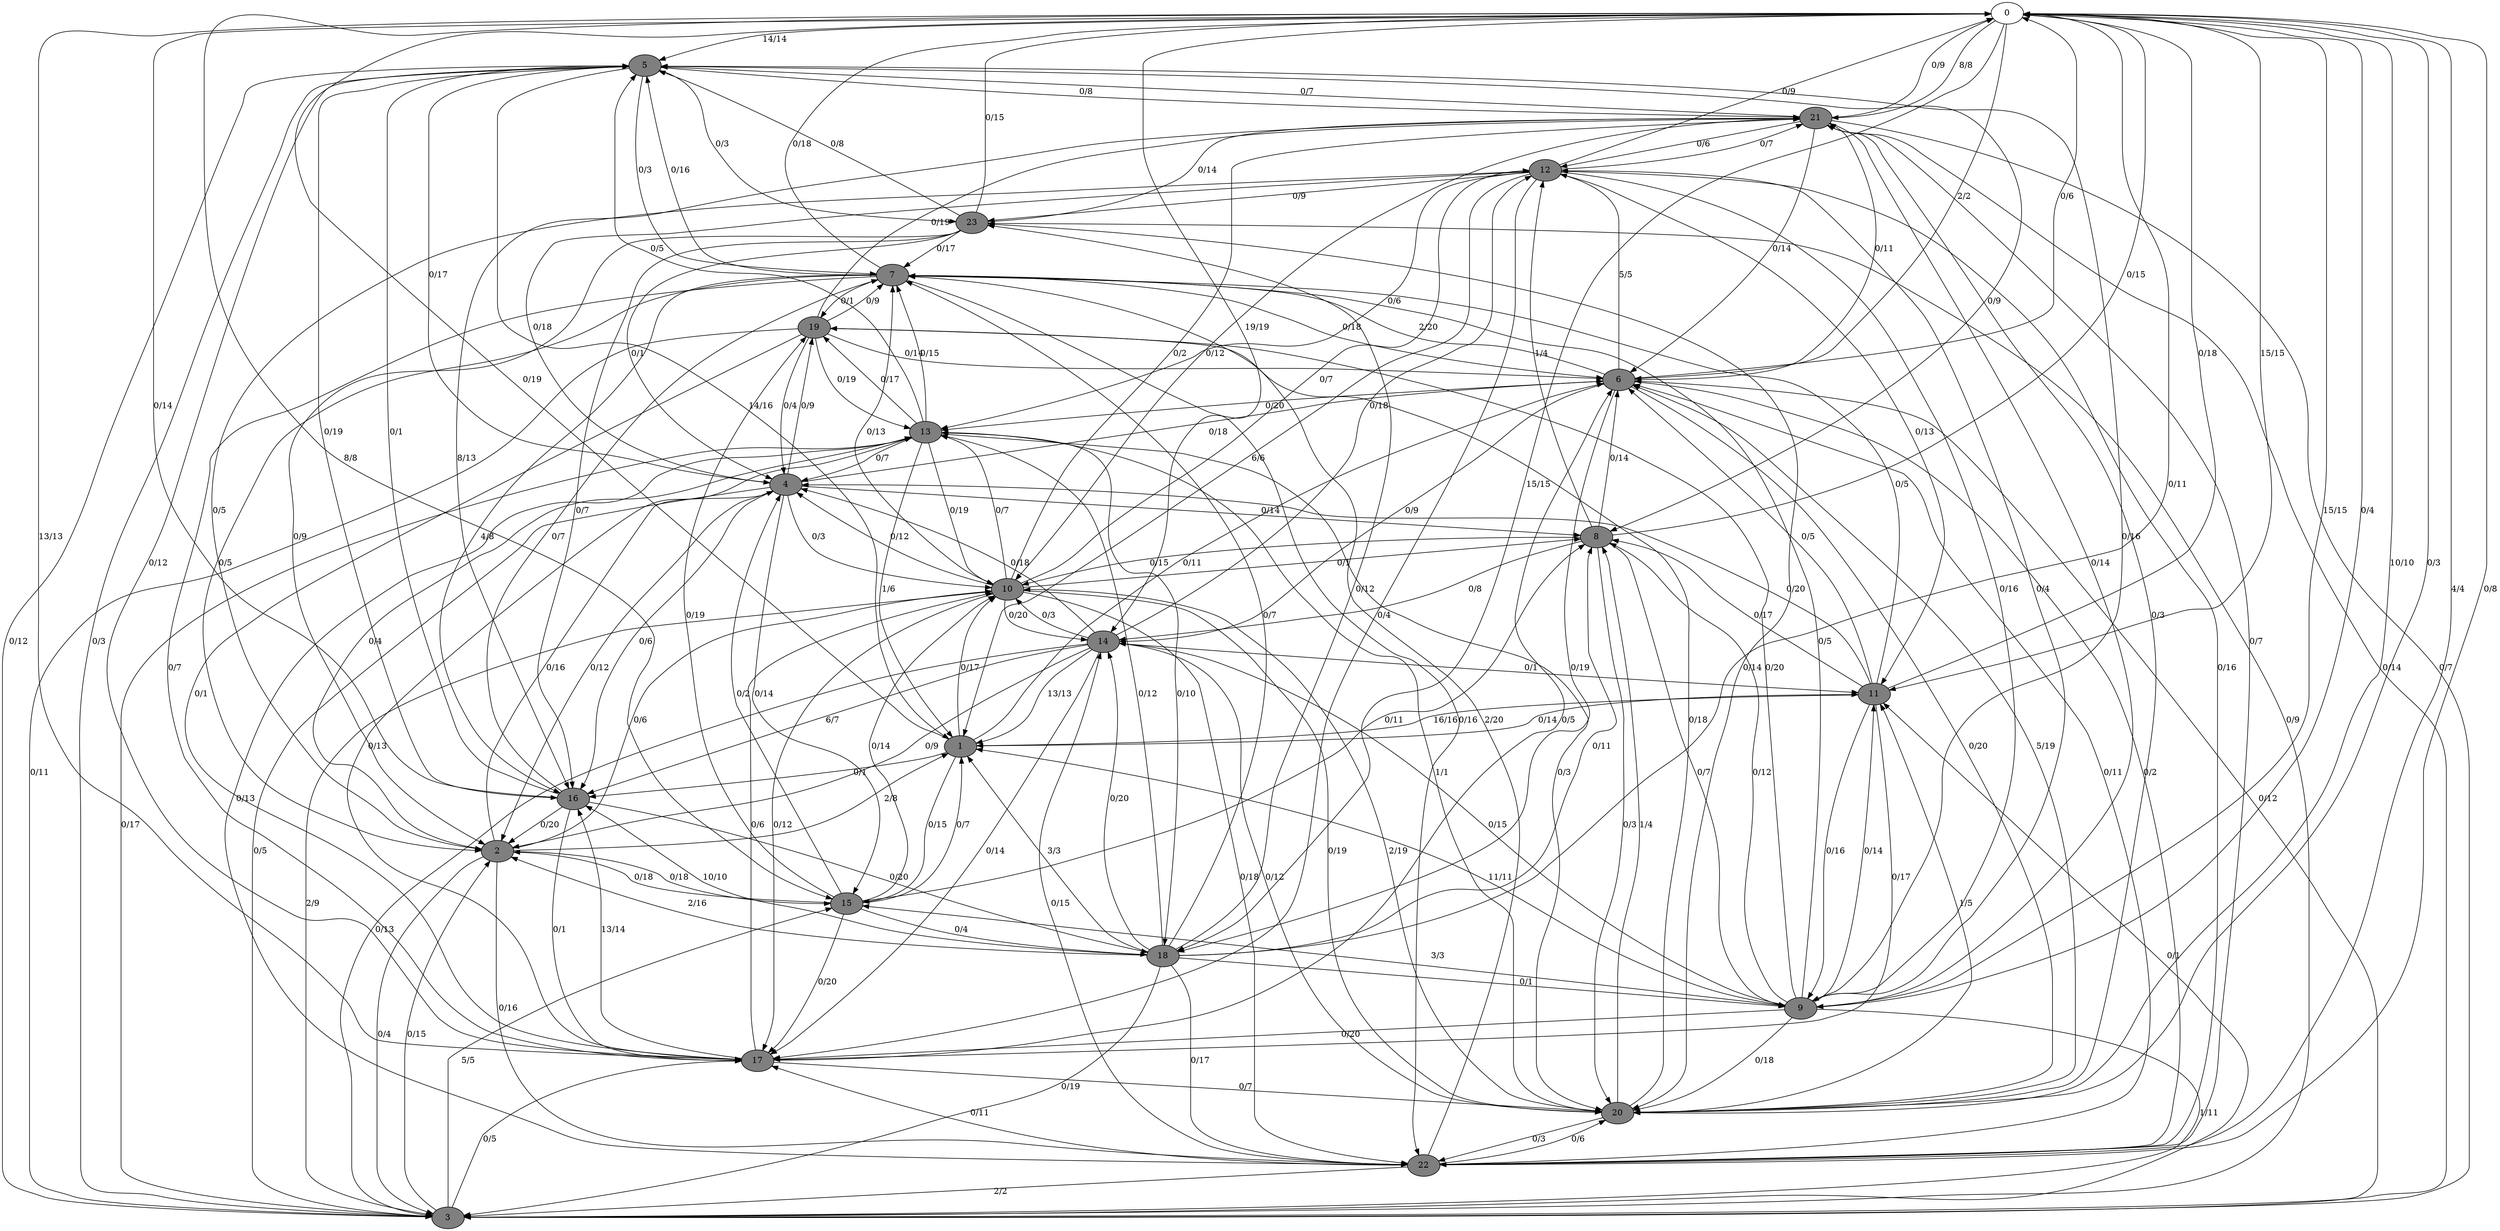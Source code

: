 digraph G {
	0[style=filled fillcolor=grey100];
	0->5[label ="14/14"] ;
	0->6[label ="2/2"] ;
	0->9[label ="15/15"] ;
	0->11[label ="15/15"] ;
	0->14[label ="19/19"] ;
	0->15[label ="8/8"] ;
	0->17[label ="13/13"] ;
	0->18[label ="15/15"] ;
	0->20[label ="10/10"] ;
	0->21[label ="8/8"] ;
	0->22[label ="4/4"] ;
	1[style=filled fillcolor=grey50];
	1->0[label ="0/19"] ;
	1->6[label ="0/11"] ;
	1->10[label ="0/17"] ;
	1->11[label ="0/14"] ;
	1->15[label ="0/15"] ;
	1->16[label ="0/1"] ;
	2[style=filled fillcolor=grey50];
	2->1[label ="2/8"] ;
	2->3[label ="0/4"] ;
	2->4[label ="0/16"] ;
	2->10[label ="0/6"] ;
	2->13[label ="0/4"] ;
	2->15[label ="0/18"] ;
	2->22[label ="0/16"] ;
	3[style=filled fillcolor=grey50];
	3->2[label ="0/15"] ;
	3->5[label ="0/12"] ;
	3->6[label ="0/12"] ;
	3->11[label ="0/1"] ;
	3->13[label ="0/17"] ;
	3->15[label ="5/5"] ;
	3->17[label ="0/5"] ;
	3->21[label ="0/14"] ;
	3->23[label ="0/9"] ;
	4[style=filled fillcolor=grey50];
	4->2[label ="0/12"] ;
	4->3[label ="0/5"] ;
	4->5[label ="0/17"] ;
	4->6[label ="0/18"] ;
	4->8[label ="0/14"] ;
	4->10[label ="0/3"] ;
	4->15[label ="0/14"] ;
	4->16[label ="0/6"] ;
	4->19[label ="0/9"] ;
	5[style=filled fillcolor=grey50];
	5->1[label ="14/16"] ;
	5->3[label ="0/3"] ;
	5->7[label ="0/3"] ;
	5->8[label ="0/9"] ;
	5->16[label ="0/19"] ;
	5->21[label ="0/8"] ;
	5->23[label ="0/3"] ;
	6[style=filled fillcolor=grey50];
	6->0[label ="0/6"] ;
	6->7[label ="2/20"] ;
	6->12[label ="5/5"] ;
	6->13[label ="0/20"] ;
	6->14[label ="0/9"] ;
	6->18[label ="0/19"] ;
	6->20[label ="0/20"] ;
	6->21[label ="0/11"] ;
	6->22[label ="0/2"] ;
	7[style=filled fillcolor=grey50];
	7->0[label ="0/18"] ;
	7->2[label ="0/5"] ;
	7->5[label ="0/16"] ;
	7->6[label ="0/18"] ;
	7->16[label ="4/8"] ;
	7->17[label ="0/7"] ;
	7->19[label ="0/1"] ;
	7->22[label ="0/16"] ;
	8[style=filled fillcolor=grey50];
	8->0[label ="0/15"] ;
	8->6[label ="0/14"] ;
	8->9[label ="0/7"] ;
	8->10[label ="0/15"] ;
	8->12[label ="1/4"] ;
	8->14[label ="0/8"] ;
	8->20[label ="0/3"] ;
	9[style=filled fillcolor=grey50];
	9->0[label ="0/4"] ;
	9->1[label ="11/11"] ;
	9->3[label ="1/11"] ;
	9->5[label ="0/16"] ;
	9->7[label ="0/5"] ;
	9->8[label ="0/12"] ;
	9->11[label ="0/14"] ;
	9->12[label ="0/4"] ;
	9->14[label ="0/15"] ;
	9->15[label ="3/3"] ;
	9->17[label ="0/20"] ;
	9->19[label ="0/20"] ;
	9->20[label ="0/18"] ;
	10[style=filled fillcolor=grey50];
	10->3[label ="2/9"] ;
	10->4[label ="0/12"] ;
	10->7[label ="0/13"] ;
	10->8[label ="0/1"] ;
	10->12[label ="0/7"] ;
	10->13[label ="0/7"] ;
	10->14[label ="0/20"] ;
	10->17[label ="0/12"] ;
	10->20[label ="0/19"] ;
	10->21[label ="0/2"] ;
	10->22[label ="0/18"] ;
	11[style=filled fillcolor=grey50];
	11->0[label ="0/18"] ;
	11->1[label ="16/16"] ;
	11->4[label ="0/20"] ;
	11->6[label ="0/5"] ;
	11->7[label ="0/5"] ;
	11->8[label ="0/17"] ;
	11->9[label ="0/16"] ;
	11->17[label ="0/17"] ;
	12[style=filled fillcolor=grey50];
	12->0[label ="0/9"] ;
	12->1[label ="6/6"] ;
	12->2[label ="0/5"] ;
	12->4[label ="0/18"] ;
	12->9[label ="0/16"] ;
	12->11[label ="0/13"] ;
	12->13[label ="0/6"] ;
	12->17[label ="0/4"] ;
	12->21[label ="0/7"] ;
	12->22[label ="0/16"] ;
	12->23[label ="0/9"] ;
	13[style=filled fillcolor=grey50];
	13->1[label ="1/6"] ;
	13->4[label ="0/7"] ;
	13->5[label ="0/5"] ;
	13->7[label ="0/15"] ;
	13->10[label ="0/19"] ;
	13->18[label ="0/10"] ;
	13->19[label ="0/17"] ;
	13->20[label ="0/3"] ;
	14[style=filled fillcolor=grey50];
	14->1[label ="13/13"] ;
	14->2[label ="0/9"] ;
	14->3[label ="0/13"] ;
	14->4[label ="0/18"] ;
	14->10[label ="0/3"] ;
	14->11[label ="0/1"] ;
	14->12[label ="0/18"] ;
	14->16[label ="6/7"] ;
	14->17[label ="0/14"] ;
	14->20[label ="0/12"] ;
	15[style=filled fillcolor=grey50];
	15->1[label ="0/7"] ;
	15->2[label ="0/18"] ;
	15->4[label ="0/2"] ;
	15->8[label ="0/11"] ;
	15->10[label ="0/14"] ;
	15->17[label ="0/20"] ;
	15->18[label ="0/4"] ;
	15->19[label ="0/19"] ;
	16[style=filled fillcolor=grey50];
	16->0[label ="0/14"] ;
	16->2[label ="0/20"] ;
	16->5[label ="0/1"] ;
	16->7[label ="0/7"] ;
	16->17[label ="0/1"] ;
	16->18[label ="0/20"] ;
	17[style=filled fillcolor=grey50];
	17->5[label ="0/12"] ;
	17->6[label ="0/5"] ;
	17->10[label ="0/6"] ;
	17->13[label ="0/13"] ;
	17->16[label ="13/14"] ;
	17->20[label ="0/7"] ;
	18[style=filled fillcolor=grey50];
	18->0[label ="0/11"] ;
	18->1[label ="3/3"] ;
	18->2[label ="2/16"] ;
	18->3[label ="0/19"] ;
	18->7[label ="0/7"] ;
	18->8[label ="0/11"] ;
	18->9[label ="0/1"] ;
	18->13[label ="0/12"] ;
	18->14[label ="0/20"] ;
	18->16[label ="10/10"] ;
	18->22[label ="0/17"] ;
	18->23[label ="0/12"] ;
	19[style=filled fillcolor=grey50];
	19->3[label ="0/11"] ;
	19->4[label ="0/4"] ;
	19->6[label ="0/14"] ;
	19->7[label ="0/9"] ;
	19->13[label ="0/19"] ;
	19->17[label ="0/1"] ;
	19->21[label ="0/19"] ;
	20[style=filled fillcolor=grey50];
	20->0[label ="0/3"] ;
	20->6[label ="5/19"] ;
	20->8[label ="1/4"] ;
	20->10[label ="2/19"] ;
	20->11[label ="1/5"] ;
	20->13[label ="1/1"] ;
	20->19[label ="0/18"] ;
	20->22[label ="0/3"] ;
	21[style=filled fillcolor=grey50];
	21->0[label ="0/9"] ;
	21->3[label ="0/7"] ;
	21->5[label ="0/7"] ;
	21->6[label ="0/14"] ;
	21->9[label ="0/14"] ;
	21->10[label ="0/12"] ;
	21->12[label ="0/6"] ;
	21->16[label ="8/13"] ;
	21->20[label ="0/3"] ;
	22[style=filled fillcolor=grey50];
	22->0[label ="0/8"] ;
	22->3[label ="2/2"] ;
	22->6[label ="0/11"] ;
	22->7[label ="2/20"] ;
	22->13[label ="0/13"] ;
	22->14[label ="0/15"] ;
	22->17[label ="0/11"] ;
	22->20[label ="0/6"] ;
	22->21[label ="0/7"] ;
	23[style=filled fillcolor=grey50];
	23->0[label ="0/15"] ;
	23->2[label ="0/9"] ;
	23->4[label ="0/1"] ;
	23->5[label ="0/8"] ;
	23->7[label ="0/17"] ;
	23->16[label ="0/7"] ;
	23->20[label ="0/14"] ;
	23->21[label ="0/14"] ;
}
